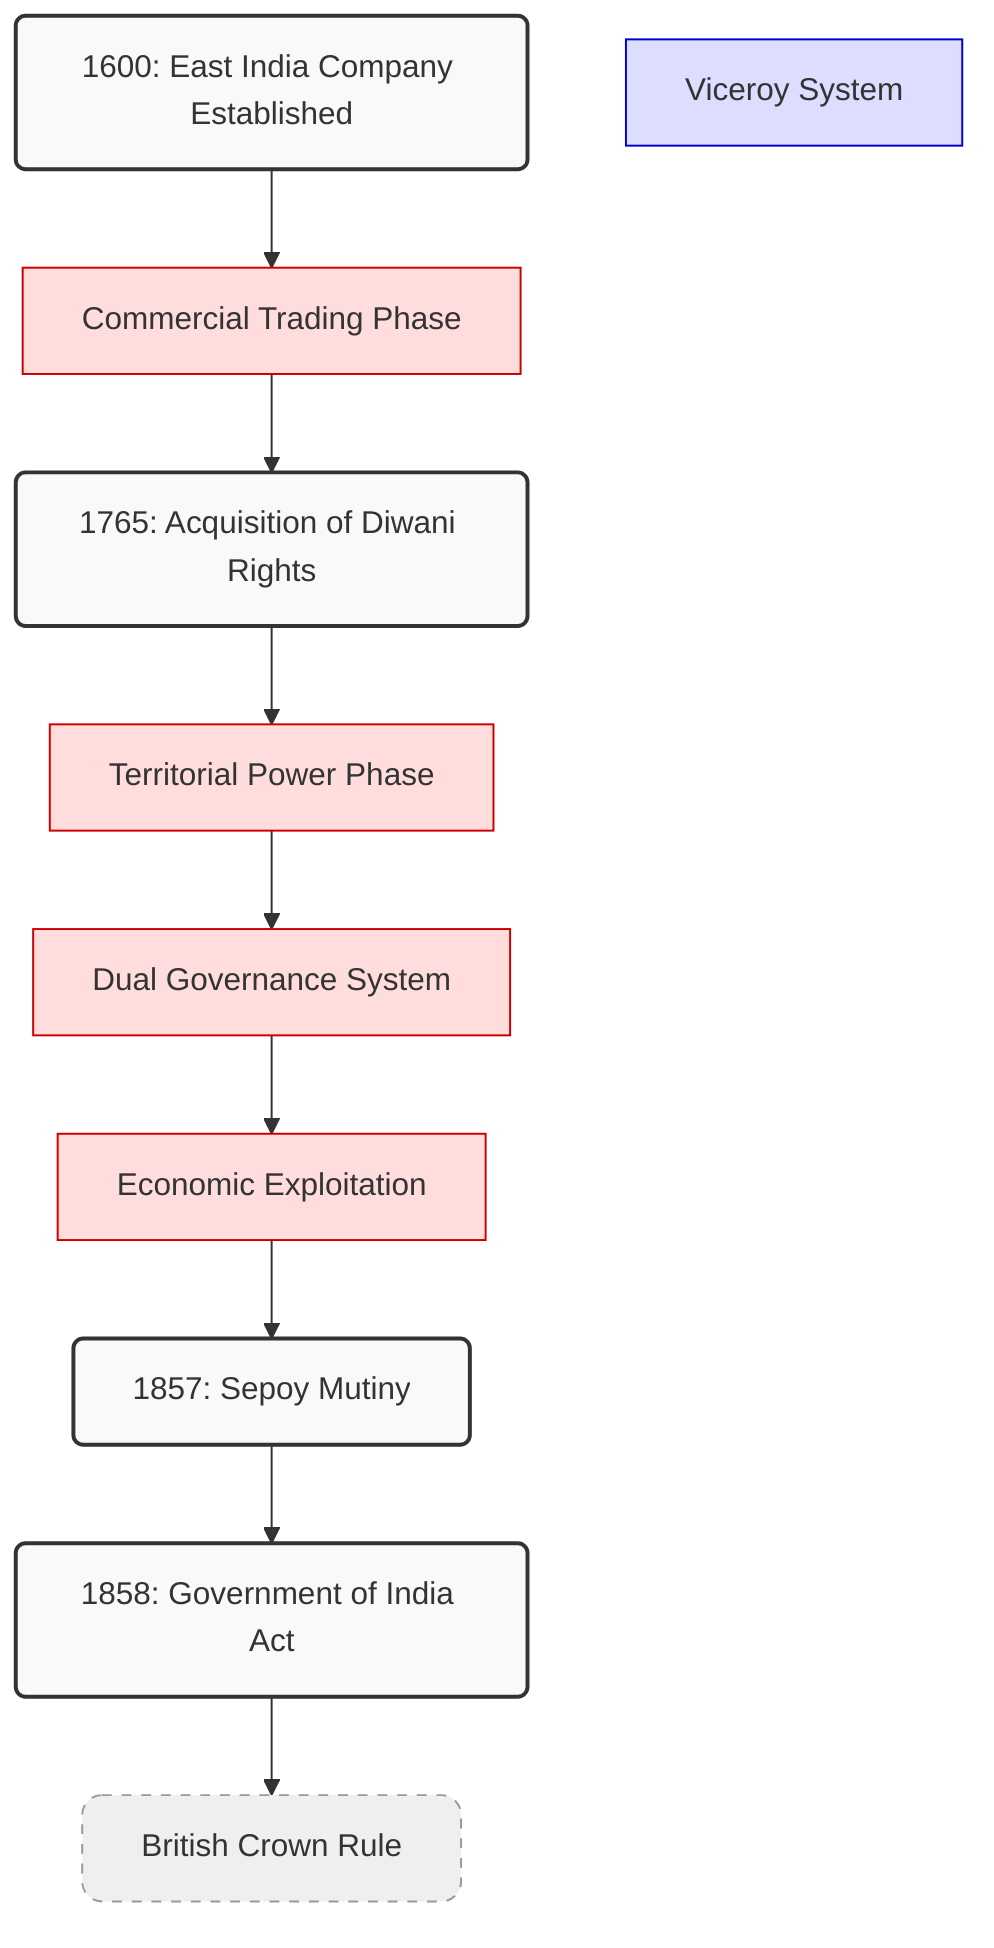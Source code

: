 graph TD

    %% Class Definitions
    classDef timeNode fill:#f9f9f9,stroke:#333,stroke-width:2px,rx:5px,ry:5px
    classDef eicNode fill:#ffdddd,stroke:#cc0000
    classDef crownNode fill:#ddddff,stroke:#0000cc
    classDef indiaNode fill:#ddffdd,stroke:#00cc00
    classDef phaseNode fill:#efefef,stroke:#999999,stroke-width:1px,stroke-dasharray:5 5,rx:10px,ry:10px

    %% Node Definitions
    commercial[Commercial Trading Phase]:::eicNode
    crown[British Crown Rule]:::phaseNode
    dual[Dual Governance System]:::eicNode
    exploitation[Economic Exploitation]:::eicNode
    n1600[1600: East India Company Established]:::timeNode
    n1765[1765: Acquisition of Diwani Rights]:::timeNode
    n1857[1857: Sepoy Mutiny]:::timeNode
    n1858[1858: Government of India Act]:::timeNode
    territorial[Territorial Power Phase]:::eicNode
    viceroy[Viceroy System]:::crownNode

    %% Connections
    commercial --> n1765
    dual --> exploitation
    exploitation --> n1857
    n1600 --> commercial
    n1765 --> territorial
    n1857 --> n1858
    n1858 --> crown
    territorial --> dual
